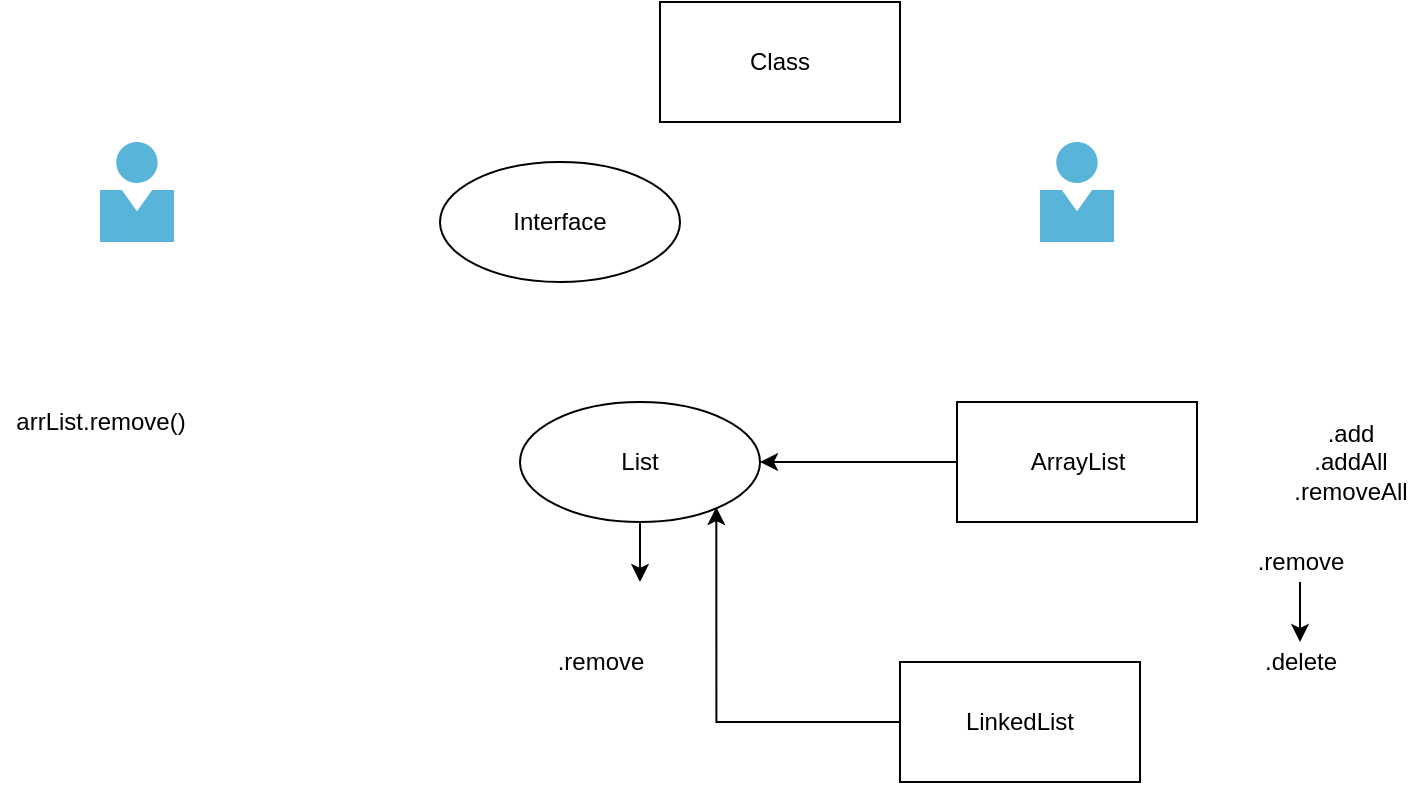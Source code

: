<mxfile version="14.6.13" type="device" pages="3"><diagram id="I3VSBjDvszLiS1YKvvGN" name="Interfaces"><mxGraphModel dx="1422" dy="822" grid="1" gridSize="10" guides="1" tooltips="1" connect="1" arrows="1" fold="1" page="1" pageScale="1" pageWidth="850" pageHeight="1100" math="0" shadow="0"><root><mxCell id="0"/><mxCell id="1" parent="0"/><mxCell id="z5caCKyoCvUnhekpd6GW-2" value="" style="aspect=fixed;html=1;points=[];align=center;image;fontSize=12;image=img/lib/mscae/Person.svg;" parent="1" vertex="1"><mxGeometry x="630" y="180" width="37" height="50" as="geometry"/></mxCell><mxCell id="z5caCKyoCvUnhekpd6GW-3" value="" style="aspect=fixed;html=1;points=[];align=center;image;fontSize=12;image=img/lib/mscae/Person.svg;" parent="1" vertex="1"><mxGeometry x="160" y="180" width="37" height="50" as="geometry"/></mxCell><mxCell id="z5caCKyoCvUnhekpd6GW-4" value="Interface" style="ellipse;whiteSpace=wrap;html=1;" parent="1" vertex="1"><mxGeometry x="330" y="190" width="120" height="60" as="geometry"/></mxCell><mxCell id="z5caCKyoCvUnhekpd6GW-5" value="Class" style="whiteSpace=wrap;html=1;" parent="1" vertex="1"><mxGeometry x="440" y="110" width="120" height="60" as="geometry"/></mxCell><mxCell id="z5caCKyoCvUnhekpd6GW-16" style="edgeStyle=orthogonalEdgeStyle;rounded=0;orthogonalLoop=1;jettySize=auto;html=1;" parent="1" source="z5caCKyoCvUnhekpd6GW-7" target="z5caCKyoCvUnhekpd6GW-13" edge="1"><mxGeometry relative="1" as="geometry"/></mxCell><mxCell id="z5caCKyoCvUnhekpd6GW-7" value="ArrayList" style="whiteSpace=wrap;html=1;" parent="1" vertex="1"><mxGeometry x="588.5" y="310" width="120" height="60" as="geometry"/></mxCell><mxCell id="z5caCKyoCvUnhekpd6GW-8" value=".add&lt;br&gt;.addAll&lt;br&gt;.removeAll" style="text;html=1;align=center;verticalAlign=middle;resizable=0;points=[];autosize=1;strokeColor=none;" parent="1" vertex="1"><mxGeometry x="750" y="315" width="70" height="50" as="geometry"/></mxCell><mxCell id="z5caCKyoCvUnhekpd6GW-9" value="arrList.remove()" style="text;html=1;align=center;verticalAlign=middle;resizable=0;points=[];autosize=1;strokeColor=none;" parent="1" vertex="1"><mxGeometry x="110" y="310" width="100" height="20" as="geometry"/></mxCell><mxCell id="z5caCKyoCvUnhekpd6GW-12" style="edgeStyle=orthogonalEdgeStyle;rounded=0;orthogonalLoop=1;jettySize=auto;html=1;entryX=0.5;entryY=0;entryDx=0;entryDy=0;entryPerimeter=0;" parent="1" source="z5caCKyoCvUnhekpd6GW-10" target="z5caCKyoCvUnhekpd6GW-11" edge="1"><mxGeometry relative="1" as="geometry"/></mxCell><mxCell id="z5caCKyoCvUnhekpd6GW-10" value=".remove" style="text;html=1;align=center;verticalAlign=middle;resizable=0;points=[];autosize=1;strokeColor=none;" parent="1" vertex="1"><mxGeometry x="730" y="380" width="60" height="20" as="geometry"/></mxCell><mxCell id="z5caCKyoCvUnhekpd6GW-11" value=".delete" style="text;html=1;align=center;verticalAlign=middle;resizable=0;points=[];autosize=1;strokeColor=none;" parent="1" vertex="1"><mxGeometry x="735" y="430" width="50" height="20" as="geometry"/></mxCell><mxCell id="z5caCKyoCvUnhekpd6GW-14" style="edgeStyle=orthogonalEdgeStyle;rounded=0;orthogonalLoop=1;jettySize=auto;html=1;" parent="1" source="z5caCKyoCvUnhekpd6GW-13" edge="1"><mxGeometry relative="1" as="geometry"><mxPoint x="430" y="400" as="targetPoint"/></mxGeometry></mxCell><mxCell id="z5caCKyoCvUnhekpd6GW-13" value="List" style="ellipse;whiteSpace=wrap;html=1;" parent="1" vertex="1"><mxGeometry x="370" y="310" width="120" height="60" as="geometry"/></mxCell><mxCell id="z5caCKyoCvUnhekpd6GW-15" value=".remove" style="text;html=1;align=center;verticalAlign=middle;resizable=0;points=[];autosize=1;strokeColor=none;" parent="1" vertex="1"><mxGeometry x="380" y="430" width="60" height="20" as="geometry"/></mxCell><mxCell id="z5caCKyoCvUnhekpd6GW-18" style="edgeStyle=orthogonalEdgeStyle;rounded=0;orthogonalLoop=1;jettySize=auto;html=1;entryX=0.818;entryY=0.876;entryDx=0;entryDy=0;entryPerimeter=0;" parent="1" source="z5caCKyoCvUnhekpd6GW-17" target="z5caCKyoCvUnhekpd6GW-13" edge="1"><mxGeometry relative="1" as="geometry"/></mxCell><mxCell id="z5caCKyoCvUnhekpd6GW-17" value="LinkedList" style="whiteSpace=wrap;html=1;" parent="1" vertex="1"><mxGeometry x="560" y="440" width="120" height="60" as="geometry"/></mxCell></root></mxGraphModel></diagram><diagram id="Tc8XeXHhJg_n-VDHN-fH" name="API"><mxGraphModel dx="981" dy="567" grid="1" gridSize="10" guides="1" tooltips="1" connect="1" arrows="1" fold="1" page="1" pageScale="1" pageWidth="850" pageHeight="1100" math="0" shadow="0"><root><mxCell id="dwrerCSoEm1MGFrVOb4m-0"/><mxCell id="dwrerCSoEm1MGFrVOb4m-1" parent="dwrerCSoEm1MGFrVOb4m-0"/><mxCell id="dwrerCSoEm1MGFrVOb4m-6" style="edgeStyle=orthogonalEdgeStyle;rounded=0;orthogonalLoop=1;jettySize=auto;html=1;" edge="1" parent="dwrerCSoEm1MGFrVOb4m-1" source="dwrerCSoEm1MGFrVOb4m-2"><mxGeometry relative="1" as="geometry"><mxPoint x="720" y="375.0" as="targetPoint"/></mxGeometry></mxCell><mxCell id="dwrerCSoEm1MGFrVOb4m-2" value="BlackBox" style="rounded=0;whiteSpace=wrap;html=1;" vertex="1" parent="dwrerCSoEm1MGFrVOb4m-1"><mxGeometry x="360" y="310" width="240" height="130" as="geometry"/></mxCell><mxCell id="dwrerCSoEm1MGFrVOb4m-3" value="&lt;font style=&quot;font-size: 27px&quot;&gt;API&lt;/font&gt;" style="text;html=1;align=center;verticalAlign=middle;resizable=0;points=[];autosize=1;strokeColor=none;" vertex="1" parent="dwrerCSoEm1MGFrVOb4m-1"><mxGeometry x="440" y="480" width="60" height="20" as="geometry"/></mxCell><mxCell id="dwrerCSoEm1MGFrVOb4m-5" style="edgeStyle=orthogonalEdgeStyle;rounded=0;orthogonalLoop=1;jettySize=auto;html=1;entryX=0;entryY=0.5;entryDx=0;entryDy=0;" edge="1" parent="dwrerCSoEm1MGFrVOb4m-1" source="dwrerCSoEm1MGFrVOb4m-4" target="dwrerCSoEm1MGFrVOb4m-2"><mxGeometry relative="1" as="geometry"/></mxCell><mxCell id="dwrerCSoEm1MGFrVOb4m-4" value="" style="ellipse;whiteSpace=wrap;html=1;" vertex="1" parent="dwrerCSoEm1MGFrVOb4m-1"><mxGeometry x="120" y="335" width="120" height="80" as="geometry"/></mxCell><mxCell id="dwrerCSoEm1MGFrVOb4m-7" value="" style="ellipse;whiteSpace=wrap;html=1;" vertex="1" parent="dwrerCSoEm1MGFrVOb4m-1"><mxGeometry x="720" y="335" width="120" height="80" as="geometry"/></mxCell></root></mxGraphModel></diagram><diagram id="oHdcZ5DFP3QEsnrRMr9C" name="Scaling"><mxGraphModel dx="1422" dy="822" grid="1" gridSize="10" guides="1" tooltips="1" connect="1" arrows="1" fold="1" page="1" pageScale="1" pageWidth="850" pageHeight="1100" math="0" shadow="0"><root><mxCell id="pF0QrXDiJOUPPGa1Dbk3-0"/><mxCell id="pF0QrXDiJOUPPGa1Dbk3-1" parent="pF0QrXDiJOUPPGa1Dbk3-0"/><mxCell id="pF0QrXDiJOUPPGa1Dbk3-4" style="edgeStyle=orthogonalEdgeStyle;rounded=0;orthogonalLoop=1;jettySize=auto;html=1;" edge="1" parent="pF0QrXDiJOUPPGa1Dbk3-1" source="pF0QrXDiJOUPPGa1Dbk3-2"><mxGeometry relative="1" as="geometry"><mxPoint x="500" y="150" as="targetPoint"/></mxGeometry></mxCell><mxCell id="pF0QrXDiJOUPPGa1Dbk3-2" value="&lt;font style=&quot;font-size: 24px&quot;&gt;4GB&lt;/font&gt;" style="text;html=1;align=center;verticalAlign=middle;resizable=0;points=[];autosize=1;strokeColor=none;" vertex="1" parent="pF0QrXDiJOUPPGa1Dbk3-1"><mxGeometry x="350" y="140" width="60" height="20" as="geometry"/></mxCell><mxCell id="pF0QrXDiJOUPPGa1Dbk3-3" value="Applications" style="whiteSpace=wrap;html=1;" vertex="1" parent="pF0QrXDiJOUPPGa1Dbk3-1"><mxGeometry x="320" y="230" width="120" height="60" as="geometry"/></mxCell><mxCell id="pF0QrXDiJOUPPGa1Dbk3-5" value="&lt;font style=&quot;font-size: 24px&quot;&gt;8GB&lt;/font&gt;" style="text;html=1;align=center;verticalAlign=middle;resizable=0;points=[];autosize=1;strokeColor=none;" vertex="1" parent="pF0QrXDiJOUPPGa1Dbk3-1"><mxGeometry x="500" y="140" width="60" height="20" as="geometry"/></mxCell><mxCell id="pF0QrXDiJOUPPGa1Dbk3-7" style="edgeStyle=orthogonalEdgeStyle;rounded=0;orthogonalLoop=1;jettySize=auto;html=1;" edge="1" parent="pF0QrXDiJOUPPGa1Dbk3-1" source="pF0QrXDiJOUPPGa1Dbk3-6"><mxGeometry relative="1" as="geometry"><mxPoint x="820" y="360" as="targetPoint"/></mxGeometry></mxCell><mxCell id="pF0QrXDiJOUPPGa1Dbk3-6" value="MotherBoard" style="whiteSpace=wrap;html=1;" vertex="1" parent="pF0QrXDiJOUPPGa1Dbk3-1"><mxGeometry x="300" y="330" width="120" height="60" as="geometry"/></mxCell><mxCell id="pF0QrXDiJOUPPGa1Dbk3-8" value="&lt;font style=&quot;font-size: 24px&quot;&gt;upto 16GB&lt;/font&gt;" style="text;html=1;align=center;verticalAlign=middle;resizable=0;points=[];autosize=1;strokeColor=none;" vertex="1" parent="pF0QrXDiJOUPPGa1Dbk3-1"><mxGeometry x="495" y="320" width="130" height="20" as="geometry"/></mxCell><mxCell id="pF0QrXDiJOUPPGa1Dbk3-9" value="&lt;font style=&quot;font-size: 30px&quot;&gt;Cost&lt;/font&gt;" style="text;html=1;align=center;verticalAlign=middle;resizable=0;points=[];autosize=1;strokeColor=none;" vertex="1" parent="pF0QrXDiJOUPPGa1Dbk3-1"><mxGeometry x="30" y="50" width="80" height="30" as="geometry"/></mxCell><mxCell id="pF0QrXDiJOUPPGa1Dbk3-17" style="edgeStyle=orthogonalEdgeStyle;rounded=0;orthogonalLoop=1;jettySize=auto;html=1;" edge="1" parent="pF0QrXDiJOUPPGa1Dbk3-1" source="pF0QrXDiJOUPPGa1Dbk3-10"><mxGeometry relative="1" as="geometry"><mxPoint x="400" y="470" as="targetPoint"/></mxGeometry></mxCell><mxCell id="pF0QrXDiJOUPPGa1Dbk3-10" value="&lt;font style=&quot;font-size: 24px&quot;&gt;2GB&lt;/font&gt;" style="text;html=1;align=center;verticalAlign=middle;resizable=0;points=[];autosize=1;strokeColor=none;" vertex="1" parent="pF0QrXDiJOUPPGa1Dbk3-1"><mxGeometry x="180" y="460" width="60" height="20" as="geometry"/></mxCell><mxCell id="pF0QrXDiJOUPPGa1Dbk3-14" style="edgeStyle=orthogonalEdgeStyle;rounded=0;orthogonalLoop=1;jettySize=auto;html=1;" edge="1" parent="pF0QrXDiJOUPPGa1Dbk3-1" source="pF0QrXDiJOUPPGa1Dbk3-13"><mxGeometry relative="1" as="geometry"><mxPoint x="400" y="550" as="targetPoint"/></mxGeometry></mxCell><mxCell id="pF0QrXDiJOUPPGa1Dbk3-13" value="&lt;font style=&quot;font-size: 24px&quot;&gt;100 Users&lt;/font&gt;" style="text;html=1;align=center;verticalAlign=middle;resizable=0;points=[];autosize=1;strokeColor=none;" vertex="1" parent="pF0QrXDiJOUPPGa1Dbk3-1"><mxGeometry x="150" y="540" width="120" height="20" as="geometry"/></mxCell><mxCell id="pF0QrXDiJOUPPGa1Dbk3-15" value="&lt;font style=&quot;font-size: 24px&quot;&gt;1000 Users&lt;/font&gt;" style="text;html=1;align=center;verticalAlign=middle;resizable=0;points=[];autosize=1;strokeColor=none;" vertex="1" parent="pF0QrXDiJOUPPGa1Dbk3-1"><mxGeometry x="410" y="540" width="140" height="20" as="geometry"/></mxCell><mxCell id="pF0QrXDiJOUPPGa1Dbk3-16" value="2years" style="text;html=1;align=center;verticalAlign=middle;resizable=0;points=[];autosize=1;strokeColor=none;" vertex="1" parent="pF0QrXDiJOUPPGa1Dbk3-1"><mxGeometry x="300" y="520" width="50" height="20" as="geometry"/></mxCell><mxCell id="pF0QrXDiJOUPPGa1Dbk3-18" value="&lt;span style=&quot;font-size: 24px&quot;&gt;4 GB&lt;/span&gt;" style="text;html=1;align=center;verticalAlign=middle;resizable=0;points=[];autosize=1;strokeColor=none;" vertex="1" parent="pF0QrXDiJOUPPGa1Dbk3-1"><mxGeometry x="435" y="460" width="70" height="20" as="geometry"/></mxCell><mxCell id="pF0QrXDiJOUPPGa1Dbk3-20" value="" style="verticalLabelPosition=bottom;html=1;verticalAlign=top;align=center;strokeColor=none;fillColor=#00BEF2;shape=mxgraph.azure.computer;pointerEvents=1;" vertex="1" parent="pF0QrXDiJOUPPGa1Dbk3-1"><mxGeometry x="370" y="750" width="50" height="45" as="geometry"/></mxCell><mxCell id="pF0QrXDiJOUPPGa1Dbk3-22" value="&lt;font style=&quot;font-size: 24px&quot;&gt;Vertical Scaling&lt;/font&gt;" style="text;html=1;align=center;verticalAlign=middle;resizable=0;points=[];autosize=1;strokeColor=none;" vertex="1" parent="pF0QrXDiJOUPPGa1Dbk3-1"><mxGeometry x="305" y="690" width="180" height="20" as="geometry"/></mxCell><mxCell id="pF0QrXDiJOUPPGa1Dbk3-26" style="edgeStyle=orthogonalEdgeStyle;rounded=0;orthogonalLoop=1;jettySize=auto;html=1;" edge="1" parent="pF0QrXDiJOUPPGa1Dbk3-1" source="pF0QrXDiJOUPPGa1Dbk3-24"><mxGeometry relative="1" as="geometry"><mxPoint x="520" y="830" as="targetPoint"/></mxGeometry></mxCell><mxCell id="pF0QrXDiJOUPPGa1Dbk3-24" value="&lt;font style=&quot;font-size: 24px&quot;&gt;2GB&lt;/font&gt;" style="text;html=1;align=center;verticalAlign=middle;resizable=0;points=[];autosize=1;strokeColor=none;" vertex="1" parent="pF0QrXDiJOUPPGa1Dbk3-1"><mxGeometry x="220" y="820" width="60" height="20" as="geometry"/></mxCell><mxCell id="pF0QrXDiJOUPPGa1Dbk3-27" style="edgeStyle=orthogonalEdgeStyle;rounded=0;orthogonalLoop=1;jettySize=auto;html=1;" edge="1" parent="pF0QrXDiJOUPPGa1Dbk3-1" source="pF0QrXDiJOUPPGa1Dbk3-25"><mxGeometry relative="1" as="geometry"><mxPoint x="510" y="880" as="targetPoint"/></mxGeometry></mxCell><mxCell id="pF0QrXDiJOUPPGa1Dbk3-25" value="&lt;font style=&quot;font-size: 24px&quot;&gt;1 CPU&lt;/font&gt;" style="text;html=1;align=center;verticalAlign=middle;resizable=0;points=[];autosize=1;strokeColor=none;" vertex="1" parent="pF0QrXDiJOUPPGa1Dbk3-1"><mxGeometry x="205" y="870" width="90" height="20" as="geometry"/></mxCell><mxCell id="pF0QrXDiJOUPPGa1Dbk3-28" value="&lt;font style=&quot;font-size: 24px&quot;&gt;100 Users&lt;/font&gt;" style="text;html=1;align=center;verticalAlign=middle;resizable=0;points=[];autosize=1;strokeColor=none;" vertex="1" parent="pF0QrXDiJOUPPGa1Dbk3-1"><mxGeometry x="190" y="580" width="120" height="20" as="geometry"/></mxCell><mxCell id="pF0QrXDiJOUPPGa1Dbk3-29" value="&lt;font style=&quot;font-size: 24px&quot;&gt;16GB&lt;/font&gt;" style="text;html=1;align=center;verticalAlign=middle;resizable=0;points=[];autosize=1;strokeColor=none;" vertex="1" parent="pF0QrXDiJOUPPGa1Dbk3-1"><mxGeometry x="530" y="820" width="80" height="20" as="geometry"/></mxCell><mxCell id="pF0QrXDiJOUPPGa1Dbk3-30" value="&lt;span style=&quot;font-size: 24px&quot;&gt;2 CPU&lt;/span&gt;" style="text;html=1;align=center;verticalAlign=middle;resizable=0;points=[];autosize=1;strokeColor=none;" vertex="1" parent="pF0QrXDiJOUPPGa1Dbk3-1"><mxGeometry x="530" y="870" width="90" height="20" as="geometry"/></mxCell><mxCell id="pF0QrXDiJOUPPGa1Dbk3-31" value="&lt;font style=&quot;font-size: 24px&quot;&gt;Horizontal Scaling&lt;/font&gt;" style="text;html=1;align=center;verticalAlign=middle;resizable=0;points=[];autosize=1;strokeColor=none;" vertex="1" parent="pF0QrXDiJOUPPGa1Dbk3-1"><mxGeometry x="285" y="970" width="210" height="20" as="geometry"/></mxCell><mxCell id="pF0QrXDiJOUPPGa1Dbk3-32" value="" style="verticalLabelPosition=bottom;html=1;verticalAlign=top;align=center;strokeColor=none;fillColor=#00BEF2;shape=mxgraph.azure.computer;pointerEvents=1;" vertex="1" parent="pF0QrXDiJOUPPGa1Dbk3-1"><mxGeometry x="280" y="1060" width="50" height="45" as="geometry"/></mxCell><mxCell id="pF0QrXDiJOUPPGa1Dbk3-33" value="&lt;font style=&quot;font-size: 24px&quot;&gt;2GB&lt;/font&gt;" style="text;html=1;align=center;verticalAlign=middle;resizable=0;points=[];autosize=1;strokeColor=none;" vertex="1" parent="pF0QrXDiJOUPPGa1Dbk3-1"><mxGeometry x="275" y="1140" width="60" height="20" as="geometry"/></mxCell><mxCell id="pF0QrXDiJOUPPGa1Dbk3-34" value="&lt;font style=&quot;font-size: 24px&quot;&gt;1 CPU&lt;/font&gt;" style="text;html=1;align=center;verticalAlign=middle;resizable=0;points=[];autosize=1;strokeColor=none;" vertex="1" parent="pF0QrXDiJOUPPGa1Dbk3-1"><mxGeometry x="260" y="1180" width="90" height="20" as="geometry"/></mxCell><mxCell id="pF0QrXDiJOUPPGa1Dbk3-35" value="" style="verticalLabelPosition=bottom;html=1;verticalAlign=top;align=center;strokeColor=none;fillColor=#00BEF2;shape=mxgraph.azure.computer;pointerEvents=1;" vertex="1" parent="pF0QrXDiJOUPPGa1Dbk3-1"><mxGeometry x="430" y="1060" width="50" height="45" as="geometry"/></mxCell><mxCell id="pF0QrXDiJOUPPGa1Dbk3-36" value="&lt;font style=&quot;font-size: 24px&quot;&gt;2GB&lt;/font&gt;" style="text;html=1;align=center;verticalAlign=middle;resizable=0;points=[];autosize=1;strokeColor=none;" vertex="1" parent="pF0QrXDiJOUPPGa1Dbk3-1"><mxGeometry x="425" y="1140" width="60" height="20" as="geometry"/></mxCell><mxCell id="pF0QrXDiJOUPPGa1Dbk3-37" value="&lt;font style=&quot;font-size: 24px&quot;&gt;1 CPU&lt;/font&gt;" style="text;html=1;align=center;verticalAlign=middle;resizable=0;points=[];autosize=1;strokeColor=none;" vertex="1" parent="pF0QrXDiJOUPPGa1Dbk3-1"><mxGeometry x="410" y="1180" width="90" height="20" as="geometry"/></mxCell></root></mxGraphModel></diagram></mxfile>
